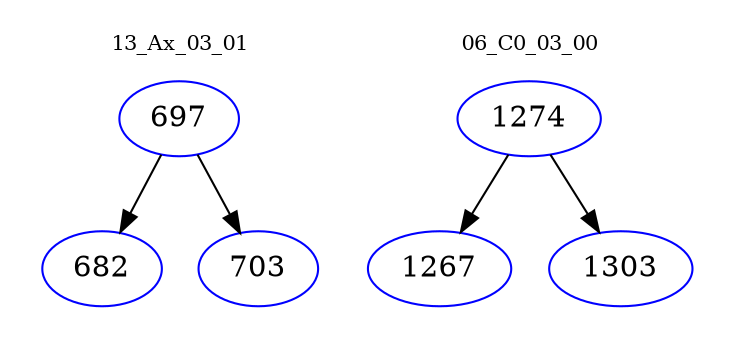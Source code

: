 digraph{
subgraph cluster_0 {
color = white
label = "13_Ax_03_01";
fontsize=10;
T0_697 [label="697", color="blue"]
T0_697 -> T0_682 [color="black"]
T0_682 [label="682", color="blue"]
T0_697 -> T0_703 [color="black"]
T0_703 [label="703", color="blue"]
}
subgraph cluster_1 {
color = white
label = "06_C0_03_00";
fontsize=10;
T1_1274 [label="1274", color="blue"]
T1_1274 -> T1_1267 [color="black"]
T1_1267 [label="1267", color="blue"]
T1_1274 -> T1_1303 [color="black"]
T1_1303 [label="1303", color="blue"]
}
}

